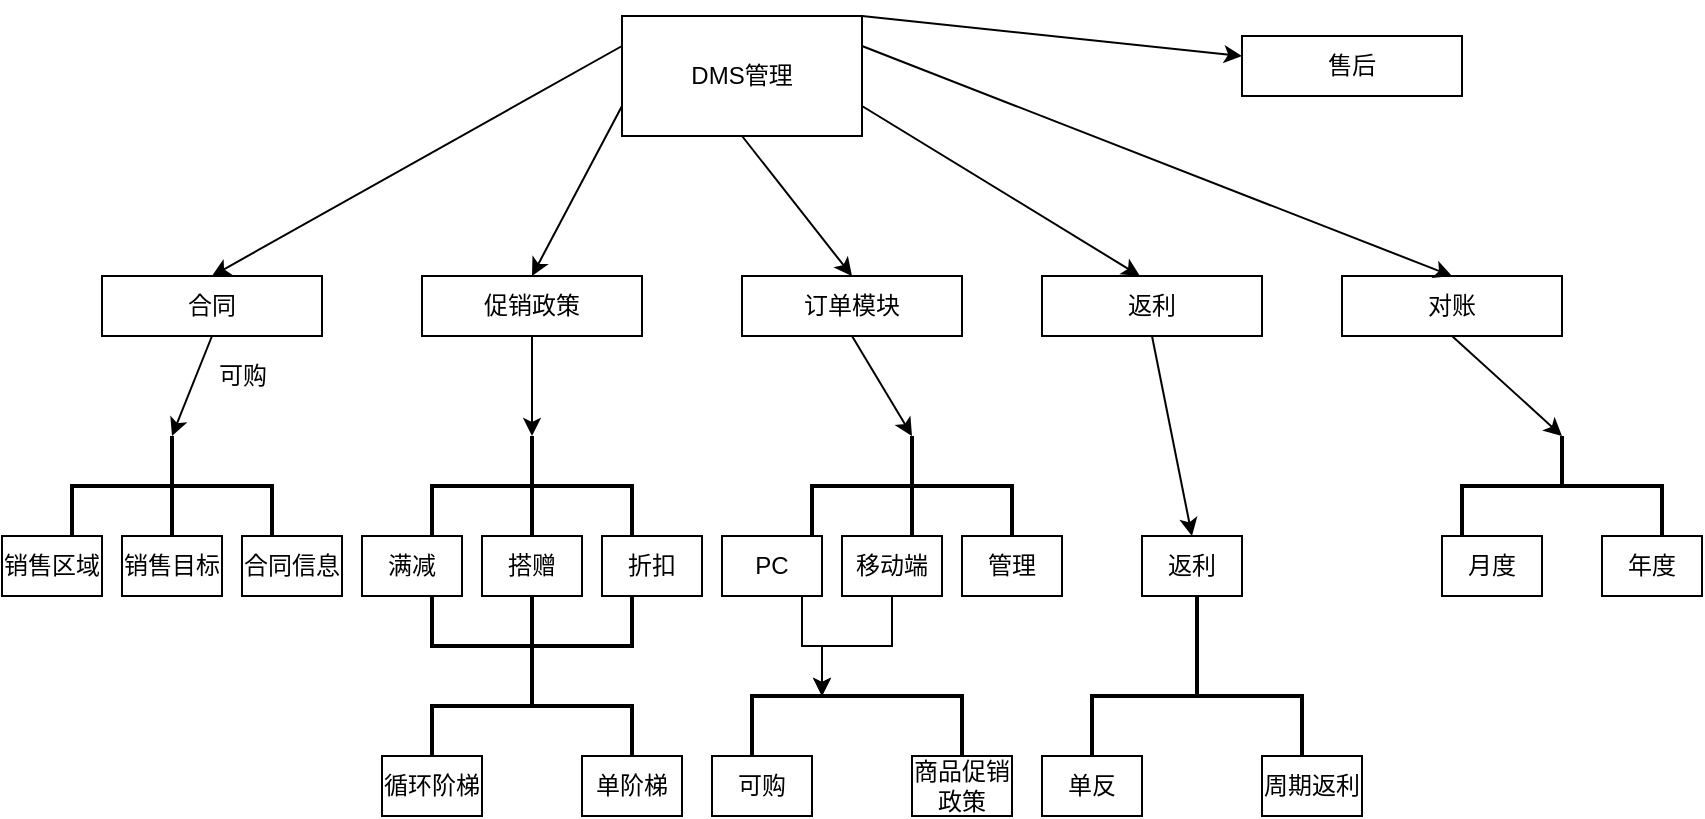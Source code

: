 <mxfile version="16.6.1" type="github"><diagram id="w9xOW6Apr9hA_br8jyLk" name="Page-1"><mxGraphModel dx="1381" dy="753" grid="1" gridSize="10" guides="1" tooltips="1" connect="1" arrows="1" fold="1" page="1" pageScale="1" pageWidth="827" pageHeight="1169" math="0" shadow="0"><root><mxCell id="0"/><mxCell id="1" parent="0"/><mxCell id="6TudB16bTJlqtJEljBZX-1" value="DMS管理" style="rounded=0;whiteSpace=wrap;html=1;" vertex="1" parent="1"><mxGeometry x="320" y="20" width="120" height="60" as="geometry"/></mxCell><mxCell id="6TudB16bTJlqtJEljBZX-51" value="合同" style="rounded=0;whiteSpace=wrap;html=1;" vertex="1" parent="1"><mxGeometry x="60" y="150" width="110" height="30" as="geometry"/></mxCell><mxCell id="6TudB16bTJlqtJEljBZX-52" value="对账" style="rounded=0;whiteSpace=wrap;html=1;" vertex="1" parent="1"><mxGeometry x="680" y="150" width="110" height="30" as="geometry"/></mxCell><mxCell id="6TudB16bTJlqtJEljBZX-53" value="返利" style="rounded=0;whiteSpace=wrap;html=1;" vertex="1" parent="1"><mxGeometry x="530" y="150" width="110" height="30" as="geometry"/></mxCell><mxCell id="6TudB16bTJlqtJEljBZX-54" value="订单模块" style="rounded=0;whiteSpace=wrap;html=1;" vertex="1" parent="1"><mxGeometry x="380" y="150" width="110" height="30" as="geometry"/></mxCell><mxCell id="6TudB16bTJlqtJEljBZX-55" value="促销政策" style="rounded=0;whiteSpace=wrap;html=1;" vertex="1" parent="1"><mxGeometry x="220" y="150" width="110" height="30" as="geometry"/></mxCell><mxCell id="6TudB16bTJlqtJEljBZX-56" value="" style="endArrow=classic;html=1;rounded=0;exitX=0;exitY=0.25;exitDx=0;exitDy=0;entryX=0.5;entryY=0;entryDx=0;entryDy=0;" edge="1" parent="1" source="6TudB16bTJlqtJEljBZX-1" target="6TudB16bTJlqtJEljBZX-51"><mxGeometry width="50" height="50" relative="1" as="geometry"><mxPoint x="390" y="410" as="sourcePoint"/><mxPoint x="440" y="360" as="targetPoint"/></mxGeometry></mxCell><mxCell id="6TudB16bTJlqtJEljBZX-57" value="" style="endArrow=classic;html=1;rounded=0;exitX=0;exitY=0.75;exitDx=0;exitDy=0;entryX=0.5;entryY=0;entryDx=0;entryDy=0;" edge="1" parent="1" source="6TudB16bTJlqtJEljBZX-1" target="6TudB16bTJlqtJEljBZX-55"><mxGeometry width="50" height="50" relative="1" as="geometry"><mxPoint x="390" y="410" as="sourcePoint"/><mxPoint x="440" y="360" as="targetPoint"/></mxGeometry></mxCell><mxCell id="6TudB16bTJlqtJEljBZX-58" value="" style="endArrow=classic;html=1;rounded=0;exitX=0.5;exitY=1;exitDx=0;exitDy=0;entryX=0.5;entryY=0;entryDx=0;entryDy=0;" edge="1" parent="1" source="6TudB16bTJlqtJEljBZX-1" target="6TudB16bTJlqtJEljBZX-54"><mxGeometry width="50" height="50" relative="1" as="geometry"><mxPoint x="390" y="410" as="sourcePoint"/><mxPoint x="440" y="360" as="targetPoint"/></mxGeometry></mxCell><mxCell id="6TudB16bTJlqtJEljBZX-59" value="" style="endArrow=classic;html=1;rounded=0;exitX=1;exitY=0.25;exitDx=0;exitDy=0;entryX=0.5;entryY=0;entryDx=0;entryDy=0;" edge="1" parent="1" source="6TudB16bTJlqtJEljBZX-1" target="6TudB16bTJlqtJEljBZX-52"><mxGeometry width="50" height="50" relative="1" as="geometry"><mxPoint x="390" y="410" as="sourcePoint"/><mxPoint x="440" y="360" as="targetPoint"/></mxGeometry></mxCell><mxCell id="6TudB16bTJlqtJEljBZX-60" value="" style="endArrow=classic;html=1;rounded=0;exitX=1;exitY=0.75;exitDx=0;exitDy=0;entryX=0.445;entryY=0;entryDx=0;entryDy=0;entryPerimeter=0;" edge="1" parent="1" source="6TudB16bTJlqtJEljBZX-1" target="6TudB16bTJlqtJEljBZX-53"><mxGeometry width="50" height="50" relative="1" as="geometry"><mxPoint x="390" y="410" as="sourcePoint"/><mxPoint x="440" y="360" as="targetPoint"/></mxGeometry></mxCell><mxCell id="6TudB16bTJlqtJEljBZX-64" value="" style="strokeWidth=2;html=1;shape=mxgraph.flowchart.annotation_2;align=left;labelPosition=right;pointerEvents=1;direction=south;" vertex="1" parent="1"><mxGeometry x="45" y="230" width="100" height="50" as="geometry"/></mxCell><mxCell id="6TudB16bTJlqtJEljBZX-68" value="" style="strokeWidth=2;html=1;shape=mxgraph.flowchart.annotation_2;align=left;labelPosition=right;pointerEvents=1;direction=south;" vertex="1" parent="1"><mxGeometry x="225" y="230" width="100" height="50" as="geometry"/></mxCell><mxCell id="6TudB16bTJlqtJEljBZX-69" value="" style="line;strokeWidth=2;html=1;direction=south;" vertex="1" parent="1"><mxGeometry x="90" y="250" width="10" height="30" as="geometry"/></mxCell><mxCell id="6TudB16bTJlqtJEljBZX-70" value="" style="strokeWidth=2;html=1;shape=mxgraph.flowchart.annotation_2;align=left;labelPosition=right;pointerEvents=1;direction=south;" vertex="1" parent="1"><mxGeometry x="415" y="230" width="100" height="50" as="geometry"/></mxCell><mxCell id="6TudB16bTJlqtJEljBZX-71" value="" style="line;strokeWidth=2;html=1;direction=south;" vertex="1" parent="1"><mxGeometry x="270" y="250" width="10" height="30" as="geometry"/></mxCell><mxCell id="6TudB16bTJlqtJEljBZX-72" value="" style="strokeWidth=2;html=1;shape=mxgraph.flowchart.annotation_2;align=left;labelPosition=right;pointerEvents=1;direction=north;" vertex="1" parent="1"><mxGeometry x="225" y="310" width="100" height="50" as="geometry"/></mxCell><mxCell id="6TudB16bTJlqtJEljBZX-73" value="" style="line;strokeWidth=2;html=1;direction=south;" vertex="1" parent="1"><mxGeometry x="270" y="310" width="10" height="30" as="geometry"/></mxCell><mxCell id="6TudB16bTJlqtJEljBZX-78" value="" style="endArrow=classic;html=1;rounded=0;exitX=0.5;exitY=1;exitDx=0;exitDy=0;entryX=0;entryY=0.5;entryDx=0;entryDy=0;entryPerimeter=0;" edge="1" parent="1" source="6TudB16bTJlqtJEljBZX-51" target="6TudB16bTJlqtJEljBZX-64"><mxGeometry width="50" height="50" relative="1" as="geometry"><mxPoint x="390" y="410" as="sourcePoint"/><mxPoint x="440" y="360" as="targetPoint"/></mxGeometry></mxCell><mxCell id="6TudB16bTJlqtJEljBZX-79" value="可购" style="text;html=1;align=center;verticalAlign=middle;resizable=0;points=[];autosize=1;strokeColor=none;fillColor=none;" vertex="1" parent="1"><mxGeometry x="110" y="190" width="40" height="20" as="geometry"/></mxCell><mxCell id="6TudB16bTJlqtJEljBZX-81" value="销售区域" style="rounded=0;whiteSpace=wrap;html=1;" vertex="1" parent="1"><mxGeometry x="10" y="280" width="50" height="30" as="geometry"/></mxCell><mxCell id="6TudB16bTJlqtJEljBZX-82" value="销售目标" style="rounded=0;whiteSpace=wrap;html=1;" vertex="1" parent="1"><mxGeometry x="70" y="280" width="50" height="30" as="geometry"/></mxCell><mxCell id="6TudB16bTJlqtJEljBZX-83" value="合同信息" style="rounded=0;whiteSpace=wrap;html=1;" vertex="1" parent="1"><mxGeometry x="130" y="280" width="50" height="30" as="geometry"/></mxCell><mxCell id="6TudB16bTJlqtJEljBZX-84" value="" style="endArrow=classic;html=1;rounded=0;exitX=0.5;exitY=1;exitDx=0;exitDy=0;" edge="1" parent="1" source="6TudB16bTJlqtJEljBZX-55"><mxGeometry width="50" height="50" relative="1" as="geometry"><mxPoint x="390" y="400" as="sourcePoint"/><mxPoint x="275" y="230" as="targetPoint"/></mxGeometry></mxCell><mxCell id="6TudB16bTJlqtJEljBZX-86" value="满减" style="rounded=0;whiteSpace=wrap;html=1;" vertex="1" parent="1"><mxGeometry x="190" y="280" width="50" height="30" as="geometry"/></mxCell><mxCell id="6TudB16bTJlqtJEljBZX-87" value="搭赠" style="rounded=0;whiteSpace=wrap;html=1;" vertex="1" parent="1"><mxGeometry x="250" y="280" width="50" height="30" as="geometry"/></mxCell><mxCell id="6TudB16bTJlqtJEljBZX-88" value="折扣" style="rounded=0;whiteSpace=wrap;html=1;" vertex="1" parent="1"><mxGeometry x="310" y="280" width="50" height="30" as="geometry"/></mxCell><mxCell id="6TudB16bTJlqtJEljBZX-91" value="" style="strokeWidth=2;html=1;shape=mxgraph.flowchart.annotation_2;align=left;labelPosition=right;pointerEvents=1;direction=south;" vertex="1" parent="1"><mxGeometry x="225" y="340" width="100" height="50" as="geometry"/></mxCell><mxCell id="6TudB16bTJlqtJEljBZX-92" value="单阶梯" style="rounded=0;whiteSpace=wrap;html=1;" vertex="1" parent="1"><mxGeometry x="300" y="390" width="50" height="30" as="geometry"/></mxCell><mxCell id="6TudB16bTJlqtJEljBZX-93" value="循环阶梯" style="rounded=0;whiteSpace=wrap;html=1;" vertex="1" parent="1"><mxGeometry x="200" y="390" width="50" height="30" as="geometry"/></mxCell><mxCell id="6TudB16bTJlqtJEljBZX-95" value="" style="line;strokeWidth=2;html=1;direction=south;" vertex="1" parent="1"><mxGeometry x="460" y="240" width="10" height="40" as="geometry"/></mxCell><mxCell id="6TudB16bTJlqtJEljBZX-96" value="管理" style="rounded=0;whiteSpace=wrap;html=1;" vertex="1" parent="1"><mxGeometry x="490" y="280" width="50" height="30" as="geometry"/></mxCell><mxCell id="6TudB16bTJlqtJEljBZX-97" value="移动端" style="rounded=0;whiteSpace=wrap;html=1;" vertex="1" parent="1"><mxGeometry x="430" y="280" width="50" height="30" as="geometry"/></mxCell><mxCell id="6TudB16bTJlqtJEljBZX-98" value="PC" style="rounded=0;whiteSpace=wrap;html=1;" vertex="1" parent="1"><mxGeometry x="370" y="280" width="50" height="30" as="geometry"/></mxCell><mxCell id="6TudB16bTJlqtJEljBZX-100" value="" style="endArrow=classic;html=1;rounded=0;exitX=0.5;exitY=1;exitDx=0;exitDy=0;entryX=0;entryY=0.5;entryDx=0;entryDy=0;entryPerimeter=0;" edge="1" parent="1" source="6TudB16bTJlqtJEljBZX-54" target="6TudB16bTJlqtJEljBZX-70"><mxGeometry width="50" height="50" relative="1" as="geometry"><mxPoint x="390" y="420" as="sourcePoint"/><mxPoint x="440" y="370" as="targetPoint"/></mxGeometry></mxCell><mxCell id="6TudB16bTJlqtJEljBZX-101" value="" style="edgeStyle=elbowEdgeStyle;elbow=vertical;endArrow=classic;html=1;rounded=0;" edge="1" parent="1"><mxGeometry width="50" height="50" relative="1" as="geometry"><mxPoint x="410" y="310" as="sourcePoint"/><mxPoint x="420" y="360" as="targetPoint"/></mxGeometry></mxCell><mxCell id="6TudB16bTJlqtJEljBZX-102" value="" style="edgeStyle=elbowEdgeStyle;elbow=vertical;endArrow=classic;html=1;rounded=0;exitX=0.5;exitY=1;exitDx=0;exitDy=0;" edge="1" parent="1" source="6TudB16bTJlqtJEljBZX-97"><mxGeometry width="50" height="50" relative="1" as="geometry"><mxPoint x="490" y="430" as="sourcePoint"/><mxPoint x="420" y="360" as="targetPoint"/></mxGeometry></mxCell><mxCell id="6TudB16bTJlqtJEljBZX-103" value="" style="strokeWidth=2;html=1;shape=mxgraph.flowchart.annotation_1;align=left;pointerEvents=1;direction=south;" vertex="1" parent="1"><mxGeometry x="385" y="360" width="105" height="40" as="geometry"/></mxCell><mxCell id="6TudB16bTJlqtJEljBZX-104" value="商品促销政策" style="rounded=0;whiteSpace=wrap;html=1;" vertex="1" parent="1"><mxGeometry x="465" y="390" width="50" height="30" as="geometry"/></mxCell><mxCell id="6TudB16bTJlqtJEljBZX-105" value="可购" style="rounded=0;whiteSpace=wrap;html=1;" vertex="1" parent="1"><mxGeometry x="365" y="390" width="50" height="30" as="geometry"/></mxCell><mxCell id="6TudB16bTJlqtJEljBZX-106" value="返利" style="rounded=0;whiteSpace=wrap;html=1;" vertex="1" parent="1"><mxGeometry x="580" y="280" width="50" height="30" as="geometry"/></mxCell><mxCell id="6TudB16bTJlqtJEljBZX-111" value="" style="endArrow=classic;html=1;rounded=0;exitX=0.5;exitY=1;exitDx=0;exitDy=0;entryX=0.5;entryY=0;entryDx=0;entryDy=0;" edge="1" parent="1" source="6TudB16bTJlqtJEljBZX-53" target="6TudB16bTJlqtJEljBZX-106"><mxGeometry width="50" height="50" relative="1" as="geometry"><mxPoint x="600" y="460" as="sourcePoint"/><mxPoint x="635" y="230" as="targetPoint"/></mxGeometry></mxCell><mxCell id="6TudB16bTJlqtJEljBZX-117" value="年度" style="rounded=0;whiteSpace=wrap;html=1;" vertex="1" parent="1"><mxGeometry x="810" y="280" width="50" height="30" as="geometry"/></mxCell><mxCell id="6TudB16bTJlqtJEljBZX-118" value="月度" style="rounded=0;whiteSpace=wrap;html=1;" vertex="1" parent="1"><mxGeometry x="730" y="280" width="50" height="30" as="geometry"/></mxCell><mxCell id="6TudB16bTJlqtJEljBZX-120" value="" style="strokeWidth=2;html=1;shape=mxgraph.flowchart.annotation_2;align=left;labelPosition=right;pointerEvents=1;direction=south;" vertex="1" parent="1"><mxGeometry x="740" y="230" width="100" height="50" as="geometry"/></mxCell><mxCell id="6TudB16bTJlqtJEljBZX-121" value="" style="endArrow=classic;html=1;rounded=0;entryX=0;entryY=0.5;entryDx=0;entryDy=0;entryPerimeter=0;exitX=0.5;exitY=1;exitDx=0;exitDy=0;" edge="1" parent="1" source="6TudB16bTJlqtJEljBZX-52" target="6TudB16bTJlqtJEljBZX-120"><mxGeometry width="50" height="50" relative="1" as="geometry"><mxPoint x="390" y="310" as="sourcePoint"/><mxPoint x="440" y="260" as="targetPoint"/></mxGeometry></mxCell><mxCell id="6TudB16bTJlqtJEljBZX-123" value="" style="strokeWidth=2;html=1;shape=mxgraph.flowchart.annotation_2;align=left;labelPosition=right;pointerEvents=1;direction=south;" vertex="1" parent="1"><mxGeometry x="555" y="330" width="105" height="60" as="geometry"/></mxCell><mxCell id="6TudB16bTJlqtJEljBZX-124" value="" style="line;strokeWidth=2;html=1;direction=south;" vertex="1" parent="1"><mxGeometry x="602.5" y="310" width="10" height="35" as="geometry"/></mxCell><mxCell id="6TudB16bTJlqtJEljBZX-127" value="周期返利" style="rounded=0;whiteSpace=wrap;html=1;" vertex="1" parent="1"><mxGeometry x="640" y="390" width="50" height="30" as="geometry"/></mxCell><mxCell id="6TudB16bTJlqtJEljBZX-128" value="单反" style="rounded=0;whiteSpace=wrap;html=1;" vertex="1" parent="1"><mxGeometry x="530" y="390" width="50" height="30" as="geometry"/></mxCell><mxCell id="6TudB16bTJlqtJEljBZX-129" value="" style="endArrow=classic;html=1;rounded=0;exitX=1;exitY=0;exitDx=0;exitDy=0;" edge="1" parent="1" source="6TudB16bTJlqtJEljBZX-1"><mxGeometry width="50" height="50" relative="1" as="geometry"><mxPoint x="340" y="300" as="sourcePoint"/><mxPoint x="630" y="40" as="targetPoint"/></mxGeometry></mxCell><mxCell id="6TudB16bTJlqtJEljBZX-130" value="售后" style="rounded=0;whiteSpace=wrap;html=1;" vertex="1" parent="1"><mxGeometry x="630" y="30" width="110" height="30" as="geometry"/></mxCell></root></mxGraphModel></diagram></mxfile>
